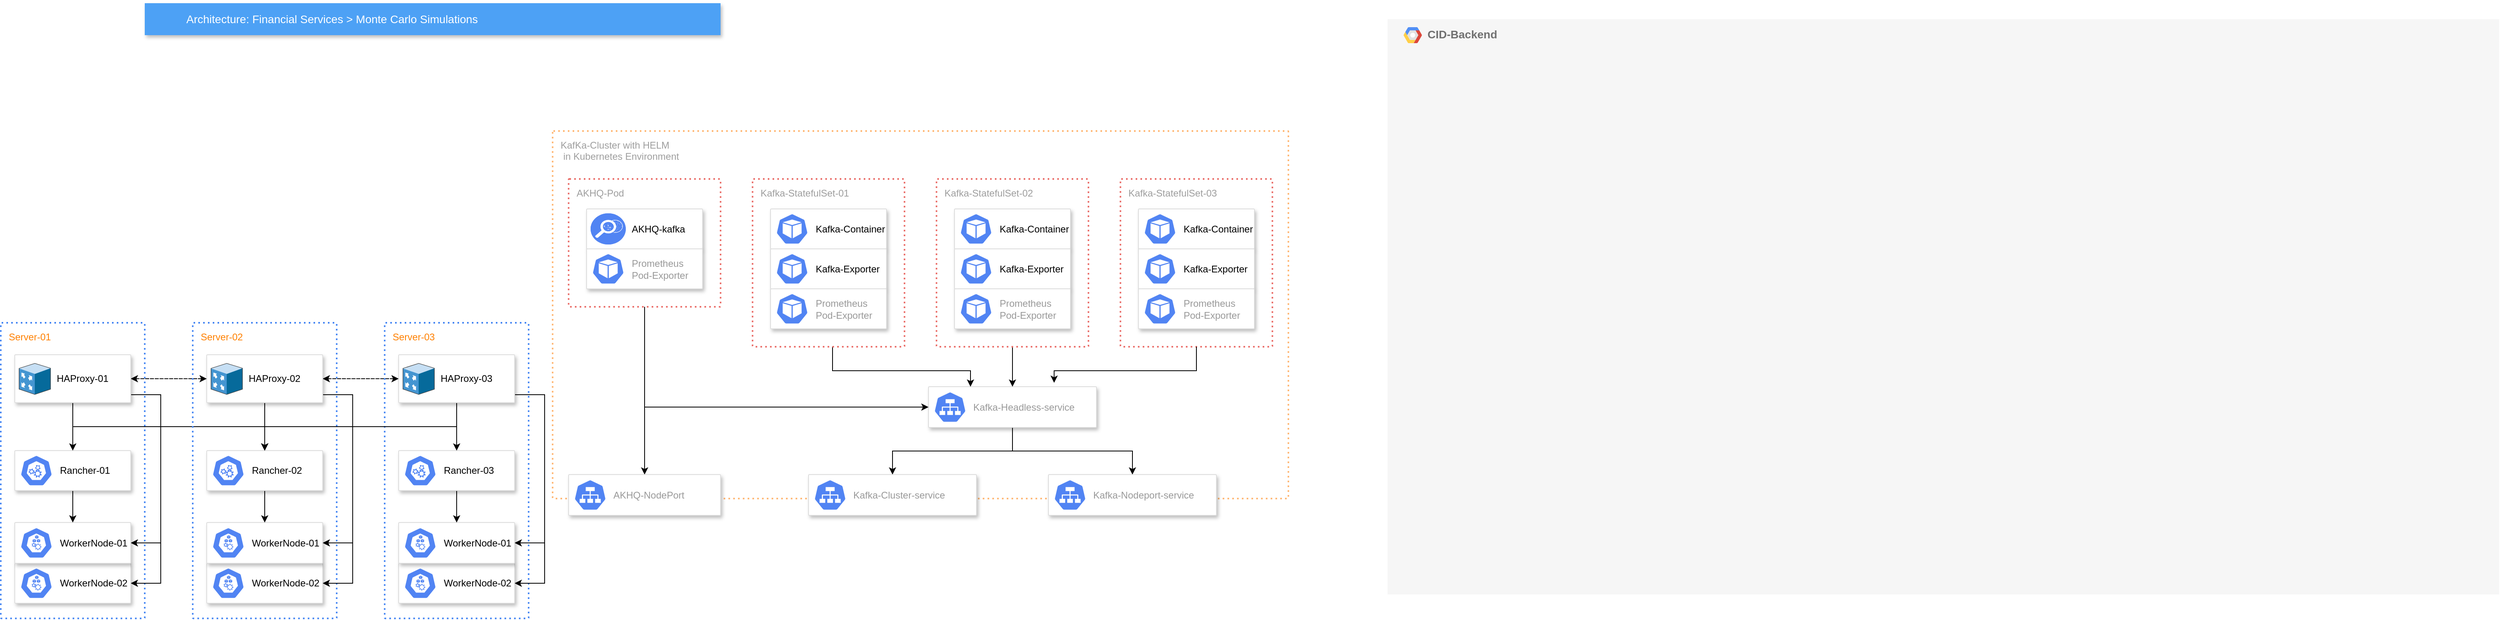 <mxfile version="22.1.3" type="github">
  <diagram id="f106602c-feb2-e66a-4537-3a34d633f6aa" name="Page-1">
    <mxGraphModel dx="733" dy="374" grid="1" gridSize="10" guides="1" tooltips="1" connect="1" arrows="1" fold="1" page="1" pageScale="1" pageWidth="1169" pageHeight="827" background="none" math="0" shadow="0">
      <root>
        <mxCell id="0" />
        <mxCell id="1" parent="0" />
        <mxCell id="g4X0TWn0Db5RDXmJnymj-781" value="" style="edgeStyle=orthogonalEdgeStyle;rounded=0;orthogonalLoop=1;jettySize=auto;html=1;fontFamily=Helvetica;fontSize=12;fontColor=#999999;dashed=1;" parent="1" source="g4X0TWn0Db5RDXmJnymj-763" target="g4X0TWn0Db5RDXmJnymj-754" edge="1">
          <mxGeometry relative="1" as="geometry" />
        </mxCell>
        <mxCell id="g4X0TWn0Db5RDXmJnymj-779" value="" style="edgeStyle=orthogonalEdgeStyle;rounded=0;orthogonalLoop=1;jettySize=auto;html=1;fontFamily=Helvetica;fontSize=12;fontColor=#999999;dashed=1;" parent="1" source="g4X0TWn0Db5RDXmJnymj-772" target="g4X0TWn0Db5RDXmJnymj-763" edge="1">
          <mxGeometry relative="1" as="geometry" />
        </mxCell>
        <mxCell id="2" value="Architecture: Financial Services &amp;gt; Monte Carlo Simulations" style="fillColor=#4DA1F5;strokeColor=none;shadow=1;gradientColor=none;fontSize=14;align=left;spacingLeft=50;fontColor=#ffffff;html=1;" parent="1" vertex="1">
          <mxGeometry x="200" y="40" width="720" height="40" as="geometry" />
        </mxCell>
        <mxCell id="g4X0TWn0Db5RDXmJnymj-710" value="&lt;div&gt;&lt;b&gt;CID-Backend&lt;/b&gt;&lt;/div&gt;&lt;div&gt;&lt;b&gt;&lt;br&gt;&lt;/b&gt;&lt;/div&gt;" style="fillColor=#F6F6F6;strokeColor=none;shadow=0;gradientColor=none;fontSize=14;align=left;spacing=10;fontColor=#717171;9E9E9E;verticalAlign=top;spacingTop=-4;fontStyle=0;spacingLeft=40;html=1;" parent="1" vertex="1">
          <mxGeometry x="1754" y="60" width="1390" height="720" as="geometry" />
        </mxCell>
        <mxCell id="g4X0TWn0Db5RDXmJnymj-711" value="" style="shape=mxgraph.gcp2.google_cloud_platform;fillColor=#F6F6F6;strokeColor=none;shadow=0;gradientColor=none;" parent="g4X0TWn0Db5RDXmJnymj-710" vertex="1">
          <mxGeometry width="23" height="20" relative="1" as="geometry">
            <mxPoint x="20" y="10" as="offset" />
          </mxGeometry>
        </mxCell>
        <mxCell id="g4X0TWn0Db5RDXmJnymj-747" value="&lt;div&gt;&lt;font color=&quot;#ff8000&quot;&gt;Server-01&lt;/font&gt;&lt;/div&gt;" style="rounded=1;absoluteArcSize=1;arcSize=2;html=1;strokeColor=#4284F3;gradientColor=none;shadow=0;dashed=1;fontSize=12;fontColor=#9E9E9E;align=left;verticalAlign=top;spacing=10;spacingTop=-4;fillColor=none;dashPattern=1 2;strokeWidth=2;" parent="1" vertex="1">
          <mxGeometry x="20" y="440" width="180" height="370" as="geometry" />
        </mxCell>
        <mxCell id="g4X0TWn0Db5RDXmJnymj-748" value="" style="strokeColor=#dddddd;fillColor=#ffffff;shadow=1;strokeWidth=1;rounded=1;absoluteArcSize=1;arcSize=2;fontSize=10;fontColor=#9E9E9E;align=center;html=1;" parent="1" vertex="1">
          <mxGeometry x="37.5" y="741" width="145" height="50" as="geometry" />
        </mxCell>
        <mxCell id="g4X0TWn0Db5RDXmJnymj-749" value="&lt;div&gt;&lt;font color=&quot;#000000&quot;&gt;WorkerNode-02&lt;/font&gt;&lt;/div&gt;" style="dashed=0;connectable=0;html=1;fillColor=#5184F3;strokeColor=none;shape=mxgraph.gcp2.hexIcon;shape=mxgraph.kubernetes.icon;prIcon=node;part=1;labelPosition=right;verticalLabelPosition=middle;align=left;verticalAlign=middle;spacingLeft=5;fontColor=#999999;fontSize=12;" parent="g4X0TWn0Db5RDXmJnymj-748" vertex="1">
          <mxGeometry y="0.5" width="44" height="39" relative="1" as="geometry">
            <mxPoint x="5" y="-19.5" as="offset" />
          </mxGeometry>
        </mxCell>
        <mxCell id="g4X0TWn0Db5RDXmJnymj-750" value="" style="strokeColor=#dddddd;fillColor=#ffffff;shadow=1;strokeWidth=1;rounded=1;absoluteArcSize=1;arcSize=2;fontSize=10;fontColor=#9E9E9E;align=center;html=1;" parent="1" vertex="1">
          <mxGeometry x="37.5" y="690" width="145" height="51" as="geometry" />
        </mxCell>
        <mxCell id="g4X0TWn0Db5RDXmJnymj-751" value="&lt;div&gt;&lt;font color=&quot;#000000&quot;&gt;WorkerNode-01&lt;/font&gt;&lt;/div&gt;" style="dashed=0;connectable=0;html=1;fillColor=#5184F3;strokeColor=none;shape=mxgraph.gcp2.hexIcon;shape=mxgraph.kubernetes.icon;prIcon=node;part=1;labelPosition=right;verticalLabelPosition=middle;align=left;verticalAlign=middle;spacingLeft=5;fontColor=#999999;fontSize=12;" parent="g4X0TWn0Db5RDXmJnymj-750" vertex="1">
          <mxGeometry y="0.5" width="44" height="39" relative="1" as="geometry">
            <mxPoint x="5" y="-19.5" as="offset" />
          </mxGeometry>
        </mxCell>
        <mxCell id="g4X0TWn0Db5RDXmJnymj-774" style="edgeStyle=orthogonalEdgeStyle;rounded=0;orthogonalLoop=1;jettySize=auto;html=1;exitX=0.5;exitY=1;exitDx=0;exitDy=0;fontFamily=Helvetica;fontSize=12;fontColor=#999999;" parent="1" source="g4X0TWn0Db5RDXmJnymj-752" target="g4X0TWn0Db5RDXmJnymj-750" edge="1">
          <mxGeometry relative="1" as="geometry" />
        </mxCell>
        <mxCell id="g4X0TWn0Db5RDXmJnymj-752" value="" style="strokeColor=#dddddd;fillColor=#ffffff;shadow=1;strokeWidth=1;rounded=1;absoluteArcSize=1;arcSize=2;fontSize=10;fontColor=#9E9E9E;align=center;html=1;" parent="1" vertex="1">
          <mxGeometry x="37.5" y="600" width="145" height="50" as="geometry" />
        </mxCell>
        <mxCell id="g4X0TWn0Db5RDXmJnymj-753" value="&lt;font color=&quot;#000000&quot;&gt;Rancher-01&lt;/font&gt;" style="dashed=0;connectable=0;html=1;fillColor=#5184F3;strokeColor=none;shape=mxgraph.gcp2.hexIcon;shape=mxgraph.kubernetes.icon;prIcon=master;part=1;labelPosition=right;verticalLabelPosition=middle;align=left;verticalAlign=middle;spacingLeft=5;fontColor=#999999;fontSize=12;" parent="g4X0TWn0Db5RDXmJnymj-752" vertex="1">
          <mxGeometry y="0.5" width="44" height="39" relative="1" as="geometry">
            <mxPoint x="5" y="-19.5" as="offset" />
          </mxGeometry>
        </mxCell>
        <mxCell id="g4X0TWn0Db5RDXmJnymj-777" style="edgeStyle=orthogonalEdgeStyle;rounded=0;orthogonalLoop=1;jettySize=auto;html=1;exitX=1;exitY=0.5;exitDx=0;exitDy=0;entryX=1;entryY=0.5;entryDx=0;entryDy=0;fontFamily=Helvetica;fontSize=12;fontColor=#999999;" parent="1" source="g4X0TWn0Db5RDXmJnymj-754" target="g4X0TWn0Db5RDXmJnymj-754" edge="1">
          <mxGeometry relative="1" as="geometry" />
        </mxCell>
        <mxCell id="g4X0TWn0Db5RDXmJnymj-778" style="edgeStyle=orthogonalEdgeStyle;rounded=0;orthogonalLoop=1;jettySize=auto;html=1;exitX=1;exitY=0.5;exitDx=0;exitDy=0;entryX=0;entryY=0.5;entryDx=0;entryDy=0;fontFamily=Helvetica;fontSize=12;fontColor=#999999;dashed=1;" parent="1" source="g4X0TWn0Db5RDXmJnymj-754" target="g4X0TWn0Db5RDXmJnymj-763" edge="1">
          <mxGeometry relative="1" as="geometry" />
        </mxCell>
        <mxCell id="g4X0TWn0Db5RDXmJnymj-782" value="" style="edgeStyle=orthogonalEdgeStyle;rounded=0;orthogonalLoop=1;jettySize=auto;html=1;fontFamily=Helvetica;fontSize=12;fontColor=#999999;" parent="1" source="g4X0TWn0Db5RDXmJnymj-754" target="g4X0TWn0Db5RDXmJnymj-752" edge="1">
          <mxGeometry relative="1" as="geometry" />
        </mxCell>
        <mxCell id="g4X0TWn0Db5RDXmJnymj-794" style="edgeStyle=orthogonalEdgeStyle;rounded=0;orthogonalLoop=1;jettySize=auto;html=1;exitX=1;exitY=0.5;exitDx=0;exitDy=0;entryX=1;entryY=0.5;entryDx=0;entryDy=0;fontFamily=Helvetica;fontSize=12;fontColor=#999999;" parent="1" source="g4X0TWn0Db5RDXmJnymj-754" target="g4X0TWn0Db5RDXmJnymj-750" edge="1">
          <mxGeometry relative="1" as="geometry">
            <Array as="points">
              <mxPoint x="183" y="530" />
              <mxPoint x="220" y="530" />
              <mxPoint x="220" y="716" />
            </Array>
          </mxGeometry>
        </mxCell>
        <mxCell id="g4X0TWn0Db5RDXmJnymj-795" style="edgeStyle=orthogonalEdgeStyle;rounded=0;orthogonalLoop=1;jettySize=auto;html=1;exitX=1;exitY=0.5;exitDx=0;exitDy=0;entryX=1;entryY=0.5;entryDx=0;entryDy=0;fontFamily=Helvetica;fontSize=12;fontColor=#999999;" parent="1" source="g4X0TWn0Db5RDXmJnymj-754" target="g4X0TWn0Db5RDXmJnymj-748" edge="1">
          <mxGeometry relative="1" as="geometry">
            <Array as="points">
              <mxPoint x="183" y="530" />
              <mxPoint x="220" y="530" />
              <mxPoint x="220" y="766" />
            </Array>
          </mxGeometry>
        </mxCell>
        <mxCell id="g4X0TWn0Db5RDXmJnymj-796" style="edgeStyle=orthogonalEdgeStyle;rounded=0;orthogonalLoop=1;jettySize=auto;html=1;exitX=0.5;exitY=1;exitDx=0;exitDy=0;entryX=0.5;entryY=0;entryDx=0;entryDy=0;fontFamily=Helvetica;fontSize=12;fontColor=#999999;" parent="1" source="g4X0TWn0Db5RDXmJnymj-754" target="g4X0TWn0Db5RDXmJnymj-761" edge="1">
          <mxGeometry relative="1" as="geometry" />
        </mxCell>
        <mxCell id="g4X0TWn0Db5RDXmJnymj-754" value="" style="strokeColor=#dddddd;fillColor=#ffffff;shadow=1;strokeWidth=1;rounded=1;absoluteArcSize=1;arcSize=2;fontSize=10;fontColor=#9E9E9E;align=center;html=1;" parent="1" vertex="1">
          <mxGeometry x="37.5" y="480" width="145" height="60" as="geometry" />
        </mxCell>
        <mxCell id="g4X0TWn0Db5RDXmJnymj-755" value="&lt;font color=&quot;#000000&quot;&gt;HAProxy-01&lt;/font&gt;" style="dashed=0;connectable=0;html=1;fillColor=#5184F3;strokeColor=none;shape=mxgraph.gcp2.hexIcon;shape=mxgraph.veeam.3d.proxy_appliance;part=1;labelPosition=right;verticalLabelPosition=middle;align=left;verticalAlign=middle;spacingLeft=5;fontColor=#999999;fontSize=12;" parent="g4X0TWn0Db5RDXmJnymj-754" vertex="1">
          <mxGeometry y="0.5" width="40" height="39.5" relative="1" as="geometry">
            <mxPoint x="5" y="-19.5" as="offset" />
          </mxGeometry>
        </mxCell>
        <mxCell id="g4X0TWn0Db5RDXmJnymj-756" value="&lt;div&gt;&lt;font color=&quot;#ff8000&quot;&gt;Server-02&lt;/font&gt;&lt;/div&gt;" style="rounded=1;absoluteArcSize=1;arcSize=2;html=1;strokeColor=#4284F3;gradientColor=none;shadow=0;dashed=1;fontSize=12;fontColor=#9E9E9E;align=left;verticalAlign=top;spacing=10;spacingTop=-4;fillColor=none;dashPattern=1 2;strokeWidth=2;" parent="1" vertex="1">
          <mxGeometry x="260" y="440" width="180" height="370" as="geometry" />
        </mxCell>
        <mxCell id="g4X0TWn0Db5RDXmJnymj-757" value="" style="strokeColor=#dddddd;fillColor=#ffffff;shadow=1;strokeWidth=1;rounded=1;absoluteArcSize=1;arcSize=2;fontSize=10;fontColor=#9E9E9E;align=center;html=1;" parent="1" vertex="1">
          <mxGeometry x="277.5" y="741" width="145" height="50" as="geometry" />
        </mxCell>
        <mxCell id="g4X0TWn0Db5RDXmJnymj-758" value="&lt;div&gt;&lt;font color=&quot;#000000&quot;&gt;WorkerNode-02&lt;/font&gt;&lt;/div&gt;" style="dashed=0;connectable=0;html=1;fillColor=#5184F3;strokeColor=none;shape=mxgraph.gcp2.hexIcon;shape=mxgraph.kubernetes.icon;prIcon=node;part=1;labelPosition=right;verticalLabelPosition=middle;align=left;verticalAlign=middle;spacingLeft=5;fontColor=#999999;fontSize=12;" parent="g4X0TWn0Db5RDXmJnymj-757" vertex="1">
          <mxGeometry y="0.5" width="44" height="39" relative="1" as="geometry">
            <mxPoint x="5" y="-19.5" as="offset" />
          </mxGeometry>
        </mxCell>
        <mxCell id="g4X0TWn0Db5RDXmJnymj-759" value="" style="strokeColor=#dddddd;fillColor=#ffffff;shadow=1;strokeWidth=1;rounded=1;absoluteArcSize=1;arcSize=2;fontSize=10;fontColor=#9E9E9E;align=center;html=1;" parent="1" vertex="1">
          <mxGeometry x="277.5" y="690" width="145" height="51" as="geometry" />
        </mxCell>
        <mxCell id="g4X0TWn0Db5RDXmJnymj-760" value="&lt;div&gt;&lt;font color=&quot;#000000&quot;&gt;WorkerNode-01&lt;/font&gt;&lt;/div&gt;" style="dashed=0;connectable=0;html=1;fillColor=#5184F3;strokeColor=none;shape=mxgraph.gcp2.hexIcon;shape=mxgraph.kubernetes.icon;prIcon=node;part=1;labelPosition=right;verticalLabelPosition=middle;align=left;verticalAlign=middle;spacingLeft=5;fontColor=#999999;fontSize=12;" parent="g4X0TWn0Db5RDXmJnymj-759" vertex="1">
          <mxGeometry y="0.5" width="44" height="39" relative="1" as="geometry">
            <mxPoint x="5" y="-19.5" as="offset" />
          </mxGeometry>
        </mxCell>
        <mxCell id="g4X0TWn0Db5RDXmJnymj-775" style="edgeStyle=orthogonalEdgeStyle;rounded=0;orthogonalLoop=1;jettySize=auto;html=1;exitX=0.5;exitY=1;exitDx=0;exitDy=0;fontFamily=Helvetica;fontSize=12;fontColor=#999999;" parent="1" source="g4X0TWn0Db5RDXmJnymj-761" target="g4X0TWn0Db5RDXmJnymj-759" edge="1">
          <mxGeometry relative="1" as="geometry" />
        </mxCell>
        <mxCell id="g4X0TWn0Db5RDXmJnymj-761" value="" style="strokeColor=#dddddd;fillColor=#ffffff;shadow=1;strokeWidth=1;rounded=1;absoluteArcSize=1;arcSize=2;fontSize=10;fontColor=#9E9E9E;align=center;html=1;" parent="1" vertex="1">
          <mxGeometry x="277.5" y="600" width="145" height="50" as="geometry" />
        </mxCell>
        <mxCell id="g4X0TWn0Db5RDXmJnymj-762" value="&lt;div&gt;&lt;font color=&quot;#000000&quot;&gt;Rancher-02&lt;/font&gt;&lt;/div&gt;" style="dashed=0;connectable=0;html=1;fillColor=#5184F3;strokeColor=none;shape=mxgraph.gcp2.hexIcon;shape=mxgraph.kubernetes.icon;prIcon=master;part=1;labelPosition=right;verticalLabelPosition=middle;align=left;verticalAlign=middle;spacingLeft=5;fontColor=#999999;fontSize=12;" parent="g4X0TWn0Db5RDXmJnymj-761" vertex="1">
          <mxGeometry y="0.5" width="44" height="39" relative="1" as="geometry">
            <mxPoint x="5" y="-19.5" as="offset" />
          </mxGeometry>
        </mxCell>
        <mxCell id="g4X0TWn0Db5RDXmJnymj-780" value="" style="edgeStyle=orthogonalEdgeStyle;rounded=0;orthogonalLoop=1;jettySize=auto;html=1;fontFamily=Helvetica;fontSize=12;fontColor=#999999;dashed=1;" parent="1" source="g4X0TWn0Db5RDXmJnymj-763" target="g4X0TWn0Db5RDXmJnymj-772" edge="1">
          <mxGeometry relative="1" as="geometry" />
        </mxCell>
        <mxCell id="g4X0TWn0Db5RDXmJnymj-783" value="" style="edgeStyle=orthogonalEdgeStyle;rounded=0;orthogonalLoop=1;jettySize=auto;html=1;fontFamily=Helvetica;fontSize=12;fontColor=#999999;" parent="1" source="g4X0TWn0Db5RDXmJnymj-763" target="g4X0TWn0Db5RDXmJnymj-761" edge="1">
          <mxGeometry relative="1" as="geometry" />
        </mxCell>
        <mxCell id="g4X0TWn0Db5RDXmJnymj-792" style="edgeStyle=orthogonalEdgeStyle;rounded=0;orthogonalLoop=1;jettySize=auto;html=1;exitX=1;exitY=0.5;exitDx=0;exitDy=0;entryX=1;entryY=0.5;entryDx=0;entryDy=0;fontFamily=Helvetica;fontSize=12;fontColor=#999999;" parent="1" source="g4X0TWn0Db5RDXmJnymj-763" target="g4X0TWn0Db5RDXmJnymj-759" edge="1">
          <mxGeometry relative="1" as="geometry">
            <Array as="points">
              <mxPoint x="423" y="530" />
              <mxPoint x="460" y="530" />
              <mxPoint x="460" y="716" />
            </Array>
          </mxGeometry>
        </mxCell>
        <mxCell id="g4X0TWn0Db5RDXmJnymj-793" style="edgeStyle=orthogonalEdgeStyle;rounded=0;orthogonalLoop=1;jettySize=auto;html=1;exitX=1;exitY=0.5;exitDx=0;exitDy=0;entryX=1;entryY=0.5;entryDx=0;entryDy=0;fontFamily=Helvetica;fontSize=12;fontColor=#999999;" parent="1" source="g4X0TWn0Db5RDXmJnymj-763" target="g4X0TWn0Db5RDXmJnymj-757" edge="1">
          <mxGeometry relative="1" as="geometry">
            <Array as="points">
              <mxPoint x="423" y="530" />
              <mxPoint x="460" y="530" />
              <mxPoint x="460" y="766" />
            </Array>
          </mxGeometry>
        </mxCell>
        <mxCell id="g4X0TWn0Db5RDXmJnymj-763" value="" style="strokeColor=#dddddd;fillColor=#ffffff;shadow=1;strokeWidth=1;rounded=1;absoluteArcSize=1;arcSize=2;fontSize=10;fontColor=#9E9E9E;align=center;html=1;" parent="1" vertex="1">
          <mxGeometry x="277.5" y="480" width="145" height="60" as="geometry" />
        </mxCell>
        <mxCell id="g4X0TWn0Db5RDXmJnymj-764" value="&lt;font color=&quot;#000000&quot;&gt;HAProxy-02&lt;/font&gt;" style="dashed=0;connectable=0;html=1;fillColor=#5184F3;strokeColor=none;shape=mxgraph.gcp2.hexIcon;shape=mxgraph.veeam.3d.proxy_appliance;part=1;labelPosition=right;verticalLabelPosition=middle;align=left;verticalAlign=middle;spacingLeft=5;fontColor=#999999;fontSize=12;" parent="g4X0TWn0Db5RDXmJnymj-763" vertex="1">
          <mxGeometry y="0.5" width="40" height="39.5" relative="1" as="geometry">
            <mxPoint x="5" y="-19.5" as="offset" />
          </mxGeometry>
        </mxCell>
        <mxCell id="g4X0TWn0Db5RDXmJnymj-765" value="&lt;div&gt;&lt;font color=&quot;#ff8000&quot;&gt;Server-03&lt;/font&gt;&lt;/div&gt;" style="rounded=1;absoluteArcSize=1;arcSize=2;html=1;strokeColor=#4284F3;gradientColor=none;shadow=0;dashed=1;fontSize=12;fontColor=#9E9E9E;align=left;verticalAlign=top;spacing=10;spacingTop=-4;fillColor=none;dashPattern=1 2;strokeWidth=2;" parent="1" vertex="1">
          <mxGeometry x="500" y="440" width="180" height="370" as="geometry" />
        </mxCell>
        <mxCell id="g4X0TWn0Db5RDXmJnymj-766" value="" style="strokeColor=#dddddd;fillColor=#ffffff;shadow=1;strokeWidth=1;rounded=1;absoluteArcSize=1;arcSize=2;fontSize=10;fontColor=#9E9E9E;align=center;html=1;" parent="1" vertex="1">
          <mxGeometry x="517.5" y="741" width="145" height="50" as="geometry" />
        </mxCell>
        <mxCell id="g4X0TWn0Db5RDXmJnymj-767" value="&lt;div&gt;&lt;font color=&quot;#000000&quot;&gt;WorkerNode-02&lt;/font&gt;&lt;/div&gt;" style="dashed=0;connectable=0;html=1;fillColor=#5184F3;strokeColor=none;shape=mxgraph.gcp2.hexIcon;shape=mxgraph.kubernetes.icon;prIcon=node;part=1;labelPosition=right;verticalLabelPosition=middle;align=left;verticalAlign=middle;spacingLeft=5;fontColor=#999999;fontSize=12;" parent="g4X0TWn0Db5RDXmJnymj-766" vertex="1">
          <mxGeometry y="0.5" width="44" height="39" relative="1" as="geometry">
            <mxPoint x="5" y="-19.5" as="offset" />
          </mxGeometry>
        </mxCell>
        <mxCell id="g4X0TWn0Db5RDXmJnymj-768" value="" style="strokeColor=#dddddd;fillColor=#ffffff;shadow=1;strokeWidth=1;rounded=1;absoluteArcSize=1;arcSize=2;fontSize=10;fontColor=#9E9E9E;align=center;html=1;" parent="1" vertex="1">
          <mxGeometry x="517.5" y="690" width="145" height="51" as="geometry" />
        </mxCell>
        <mxCell id="g4X0TWn0Db5RDXmJnymj-769" value="&lt;div&gt;&lt;font color=&quot;#000000&quot;&gt;WorkerNode-01&lt;/font&gt;&lt;/div&gt;" style="dashed=0;connectable=0;html=1;fillColor=#5184F3;strokeColor=none;shape=mxgraph.gcp2.hexIcon;shape=mxgraph.kubernetes.icon;prIcon=node;part=1;labelPosition=right;verticalLabelPosition=middle;align=left;verticalAlign=middle;spacingLeft=5;fontColor=#999999;fontSize=12;" parent="g4X0TWn0Db5RDXmJnymj-768" vertex="1">
          <mxGeometry y="0.5" width="44" height="39" relative="1" as="geometry">
            <mxPoint x="5" y="-19.5" as="offset" />
          </mxGeometry>
        </mxCell>
        <mxCell id="g4X0TWn0Db5RDXmJnymj-776" style="edgeStyle=orthogonalEdgeStyle;rounded=0;orthogonalLoop=1;jettySize=auto;html=1;exitX=0.5;exitY=1;exitDx=0;exitDy=0;fontFamily=Helvetica;fontSize=12;fontColor=#999999;" parent="1" source="g4X0TWn0Db5RDXmJnymj-770" target="g4X0TWn0Db5RDXmJnymj-768" edge="1">
          <mxGeometry relative="1" as="geometry" />
        </mxCell>
        <mxCell id="g4X0TWn0Db5RDXmJnymj-770" value="" style="strokeColor=#dddddd;fillColor=#ffffff;shadow=1;strokeWidth=1;rounded=1;absoluteArcSize=1;arcSize=2;fontSize=10;fontColor=#9E9E9E;align=center;html=1;" parent="1" vertex="1">
          <mxGeometry x="517.5" y="600" width="145" height="50" as="geometry" />
        </mxCell>
        <mxCell id="g4X0TWn0Db5RDXmJnymj-771" value="&lt;font color=&quot;#000000&quot;&gt;Rancher-03&lt;/font&gt;" style="dashed=0;connectable=0;html=1;fillColor=#5184F3;strokeColor=none;shape=mxgraph.gcp2.hexIcon;shape=mxgraph.kubernetes.icon;prIcon=master;part=1;labelPosition=right;verticalLabelPosition=middle;align=left;verticalAlign=middle;spacingLeft=5;fontColor=#999999;fontSize=12;" parent="g4X0TWn0Db5RDXmJnymj-770" vertex="1">
          <mxGeometry y="0.5" width="44" height="39" relative="1" as="geometry">
            <mxPoint x="5" y="-19.5" as="offset" />
          </mxGeometry>
        </mxCell>
        <mxCell id="g4X0TWn0Db5RDXmJnymj-784" value="" style="edgeStyle=orthogonalEdgeStyle;rounded=0;orthogonalLoop=1;jettySize=auto;html=1;fontFamily=Helvetica;fontSize=12;fontColor=#999999;" parent="1" source="g4X0TWn0Db5RDXmJnymj-772" target="g4X0TWn0Db5RDXmJnymj-770" edge="1">
          <mxGeometry relative="1" as="geometry" />
        </mxCell>
        <mxCell id="g4X0TWn0Db5RDXmJnymj-787" style="edgeStyle=orthogonalEdgeStyle;rounded=0;orthogonalLoop=1;jettySize=auto;html=1;exitX=0.5;exitY=1;exitDx=0;exitDy=0;entryX=0.5;entryY=0;entryDx=0;entryDy=0;fontFamily=Helvetica;fontSize=12;fontColor=#999999;" parent="1" source="g4X0TWn0Db5RDXmJnymj-772" target="g4X0TWn0Db5RDXmJnymj-761" edge="1">
          <mxGeometry relative="1" as="geometry" />
        </mxCell>
        <mxCell id="g4X0TWn0Db5RDXmJnymj-790" style="edgeStyle=orthogonalEdgeStyle;rounded=0;orthogonalLoop=1;jettySize=auto;html=1;exitX=1;exitY=0.5;exitDx=0;exitDy=0;entryX=1;entryY=0.5;entryDx=0;entryDy=0;fontFamily=Helvetica;fontSize=12;fontColor=#999999;" parent="1" source="g4X0TWn0Db5RDXmJnymj-772" target="g4X0TWn0Db5RDXmJnymj-768" edge="1">
          <mxGeometry relative="1" as="geometry">
            <Array as="points">
              <mxPoint x="663" y="530" />
              <mxPoint x="700" y="530" />
              <mxPoint x="700" y="716" />
            </Array>
          </mxGeometry>
        </mxCell>
        <mxCell id="g4X0TWn0Db5RDXmJnymj-791" style="edgeStyle=orthogonalEdgeStyle;rounded=0;orthogonalLoop=1;jettySize=auto;html=1;exitX=1;exitY=0.5;exitDx=0;exitDy=0;entryX=1;entryY=0.5;entryDx=0;entryDy=0;fontFamily=Helvetica;fontSize=12;fontColor=#999999;" parent="1" source="g4X0TWn0Db5RDXmJnymj-772" target="g4X0TWn0Db5RDXmJnymj-766" edge="1">
          <mxGeometry relative="1" as="geometry">
            <Array as="points">
              <mxPoint x="663" y="530" />
              <mxPoint x="700" y="530" />
              <mxPoint x="700" y="766" />
            </Array>
          </mxGeometry>
        </mxCell>
        <mxCell id="g4X0TWn0Db5RDXmJnymj-772" value="" style="strokeColor=#dddddd;fillColor=#ffffff;shadow=1;strokeWidth=1;rounded=1;absoluteArcSize=1;arcSize=2;fontSize=10;fontColor=#9E9E9E;align=center;html=1;" parent="1" vertex="1">
          <mxGeometry x="517.5" y="480" width="145" height="60" as="geometry" />
        </mxCell>
        <mxCell id="g4X0TWn0Db5RDXmJnymj-773" value="&lt;font color=&quot;#000000&quot;&gt;HAProxy-03&lt;/font&gt;" style="dashed=0;connectable=0;html=1;fillColor=#5184F3;strokeColor=none;shape=mxgraph.gcp2.hexIcon;shape=mxgraph.veeam.3d.proxy_appliance;part=1;labelPosition=right;verticalLabelPosition=middle;align=left;verticalAlign=middle;spacingLeft=5;fontColor=#999999;fontSize=12;" parent="g4X0TWn0Db5RDXmJnymj-772" vertex="1">
          <mxGeometry y="0.5" width="40" height="39.5" relative="1" as="geometry">
            <mxPoint x="5" y="-19.5" as="offset" />
          </mxGeometry>
        </mxCell>
        <mxCell id="hO-LSlD0LSvVnReztD1K-28" value="&lt;div&gt;KafKa-Cluster with HELM&lt;br&gt;&lt;/div&gt;&amp;nbsp;in Kubernetes Environment" style="rounded=1;absoluteArcSize=1;arcSize=2;html=1;strokeColor=#FFB570;gradientColor=none;shadow=0;dashed=1;fontSize=12;fontColor=#9E9E9E;align=left;verticalAlign=top;spacing=10;spacingTop=-4;fillColor=none;dashPattern=1 2;strokeWidth=2;" vertex="1" parent="1">
          <mxGeometry x="710" y="200" width="920" height="460" as="geometry" />
        </mxCell>
        <mxCell id="hO-LSlD0LSvVnReztD1K-77" value="" style="edgeStyle=orthogonalEdgeStyle;rounded=0;orthogonalLoop=1;jettySize=auto;html=1;" edge="1" parent="1" source="hO-LSlD0LSvVnReztD1K-31" target="hO-LSlD0LSvVnReztD1K-75">
          <mxGeometry relative="1" as="geometry" />
        </mxCell>
        <mxCell id="hO-LSlD0LSvVnReztD1K-80" style="edgeStyle=orthogonalEdgeStyle;rounded=0;orthogonalLoop=1;jettySize=auto;html=1;" edge="1" parent="1" source="hO-LSlD0LSvVnReztD1K-31" target="hO-LSlD0LSvVnReztD1K-78">
          <mxGeometry relative="1" as="geometry" />
        </mxCell>
        <mxCell id="hO-LSlD0LSvVnReztD1K-31" value="" style="strokeColor=#dddddd;fillColor=#ffffff;shadow=1;strokeWidth=1;rounded=1;absoluteArcSize=1;arcSize=2;fontSize=10;fontColor=#9E9E9E;align=center;html=1;" vertex="1" parent="1">
          <mxGeometry x="1180" y="520" width="210" height="51" as="geometry" />
        </mxCell>
        <mxCell id="hO-LSlD0LSvVnReztD1K-32" value="Kafka-Headless-service" style="dashed=0;connectable=0;html=1;fillColor=#5184F3;strokeColor=none;shape=mxgraph.gcp2.hexIcon;shape=mxgraph.kubernetes.icon;prIcon=svc;part=1;labelPosition=right;verticalLabelPosition=middle;align=left;verticalAlign=middle;spacingLeft=5;fontColor=#999999;fontSize=12;" vertex="1" parent="hO-LSlD0LSvVnReztD1K-31">
          <mxGeometry y="0.5" width="44" height="39" relative="1" as="geometry">
            <mxPoint x="5" y="-19.5" as="offset" />
          </mxGeometry>
        </mxCell>
        <mxCell id="hO-LSlD0LSvVnReztD1K-72" style="edgeStyle=orthogonalEdgeStyle;rounded=0;orthogonalLoop=1;jettySize=auto;html=1;entryX=0.25;entryY=0;entryDx=0;entryDy=0;" edge="1" parent="1" source="hO-LSlD0LSvVnReztD1K-55" target="hO-LSlD0LSvVnReztD1K-31">
          <mxGeometry relative="1" as="geometry">
            <Array as="points">
              <mxPoint x="1060" y="500" />
              <mxPoint x="1232" y="500" />
            </Array>
          </mxGeometry>
        </mxCell>
        <mxCell id="hO-LSlD0LSvVnReztD1K-55" value="&lt;div&gt;Kafka-StatefulSet-01&lt;/div&gt;" style="rounded=1;absoluteArcSize=1;arcSize=2;html=1;strokeColor=#EA6B66;gradientColor=none;shadow=0;dashed=1;fontSize=12;fontColor=#9E9E9E;align=left;verticalAlign=top;spacing=10;spacingTop=-4;fillColor=none;dashPattern=1 2;strokeWidth=2;" vertex="1" parent="1">
          <mxGeometry x="960" y="260" width="190" height="210" as="geometry" />
        </mxCell>
        <mxCell id="hO-LSlD0LSvVnReztD1K-56" value="" style="strokeColor=#dddddd;fillColor=#ffffff;shadow=1;strokeWidth=1;rounded=1;absoluteArcSize=1;arcSize=2;fontSize=10;fontColor=#9E9E9E;align=center;html=1;" vertex="1" parent="1">
          <mxGeometry x="982.5" y="297.5" width="145" height="50" as="geometry" />
        </mxCell>
        <mxCell id="hO-LSlD0LSvVnReztD1K-57" value="&lt;div&gt;&lt;font color=&quot;#000000&quot;&gt;Kafka-Container&lt;/font&gt;&lt;/div&gt;" style="dashed=0;connectable=0;html=1;fillColor=#5184F3;strokeColor=none;shape=mxgraph.gcp2.hexIcon;shape=mxgraph.kubernetes.icon;prIcon=pod;part=1;labelPosition=right;verticalLabelPosition=middle;align=left;verticalAlign=middle;spacingLeft=5;fontColor=#999999;fontSize=12;" vertex="1" parent="hO-LSlD0LSvVnReztD1K-56">
          <mxGeometry y="0.5" width="44" height="39" relative="1" as="geometry">
            <mxPoint x="5" y="-19.5" as="offset" />
          </mxGeometry>
        </mxCell>
        <mxCell id="hO-LSlD0LSvVnReztD1K-58" value="" style="strokeColor=#dddddd;fillColor=#ffffff;shadow=1;strokeWidth=1;rounded=1;absoluteArcSize=1;arcSize=2;fontSize=10;fontColor=#9E9E9E;align=center;html=1;" vertex="1" parent="1">
          <mxGeometry x="982.5" y="347.5" width="145" height="50" as="geometry" />
        </mxCell>
        <mxCell id="hO-LSlD0LSvVnReztD1K-59" value="&lt;div&gt;&lt;font color=&quot;#000000&quot;&gt;Kafka-Exporter&lt;/font&gt;&lt;/div&gt;" style="dashed=0;connectable=0;html=1;fillColor=#5184F3;strokeColor=none;shape=mxgraph.gcp2.hexIcon;shape=mxgraph.kubernetes.icon;prIcon=pod;part=1;labelPosition=right;verticalLabelPosition=middle;align=left;verticalAlign=middle;spacingLeft=5;fontColor=#999999;fontSize=12;" vertex="1" parent="hO-LSlD0LSvVnReztD1K-58">
          <mxGeometry y="0.5" width="44" height="39" relative="1" as="geometry">
            <mxPoint x="5" y="-19.5" as="offset" />
          </mxGeometry>
        </mxCell>
        <mxCell id="hO-LSlD0LSvVnReztD1K-73" value="" style="edgeStyle=orthogonalEdgeStyle;rounded=0;orthogonalLoop=1;jettySize=auto;html=1;" edge="1" parent="1" source="hO-LSlD0LSvVnReztD1K-61" target="hO-LSlD0LSvVnReztD1K-31">
          <mxGeometry relative="1" as="geometry" />
        </mxCell>
        <mxCell id="hO-LSlD0LSvVnReztD1K-61" value="&lt;div&gt;Kafka-StatefulSet-02&lt;/div&gt;" style="rounded=1;absoluteArcSize=1;arcSize=2;html=1;strokeColor=#EA6B66;gradientColor=none;shadow=0;dashed=1;fontSize=12;fontColor=#9E9E9E;align=left;verticalAlign=top;spacing=10;spacingTop=-4;fillColor=none;dashPattern=1 2;strokeWidth=2;" vertex="1" parent="1">
          <mxGeometry x="1190" y="260" width="190" height="210" as="geometry" />
        </mxCell>
        <mxCell id="hO-LSlD0LSvVnReztD1K-62" value="" style="strokeColor=#dddddd;fillColor=#ffffff;shadow=1;strokeWidth=1;rounded=1;absoluteArcSize=1;arcSize=2;fontSize=10;fontColor=#9E9E9E;align=center;html=1;" vertex="1" parent="1">
          <mxGeometry x="1212.5" y="297.5" width="145" height="50" as="geometry" />
        </mxCell>
        <mxCell id="hO-LSlD0LSvVnReztD1K-63" value="&lt;div&gt;&lt;font color=&quot;#000000&quot;&gt;Kafka-Container&lt;/font&gt;&lt;/div&gt;" style="dashed=0;connectable=0;html=1;fillColor=#5184F3;strokeColor=none;shape=mxgraph.gcp2.hexIcon;shape=mxgraph.kubernetes.icon;prIcon=pod;part=1;labelPosition=right;verticalLabelPosition=middle;align=left;verticalAlign=middle;spacingLeft=5;fontColor=#999999;fontSize=12;" vertex="1" parent="hO-LSlD0LSvVnReztD1K-62">
          <mxGeometry y="0.5" width="44" height="39" relative="1" as="geometry">
            <mxPoint x="5" y="-19.5" as="offset" />
          </mxGeometry>
        </mxCell>
        <mxCell id="hO-LSlD0LSvVnReztD1K-64" value="" style="strokeColor=#dddddd;fillColor=#ffffff;shadow=1;strokeWidth=1;rounded=1;absoluteArcSize=1;arcSize=2;fontSize=10;fontColor=#9E9E9E;align=center;html=1;" vertex="1" parent="1">
          <mxGeometry x="1212.5" y="347.5" width="145" height="50" as="geometry" />
        </mxCell>
        <mxCell id="hO-LSlD0LSvVnReztD1K-65" value="&lt;div&gt;&lt;font color=&quot;#000000&quot;&gt;Kafka-Exporter&lt;/font&gt;&lt;/div&gt;" style="dashed=0;connectable=0;html=1;fillColor=#5184F3;strokeColor=none;shape=mxgraph.gcp2.hexIcon;shape=mxgraph.kubernetes.icon;prIcon=pod;part=1;labelPosition=right;verticalLabelPosition=middle;align=left;verticalAlign=middle;spacingLeft=5;fontColor=#999999;fontSize=12;" vertex="1" parent="hO-LSlD0LSvVnReztD1K-64">
          <mxGeometry y="0.5" width="44" height="39" relative="1" as="geometry">
            <mxPoint x="5" y="-19.5" as="offset" />
          </mxGeometry>
        </mxCell>
        <mxCell id="hO-LSlD0LSvVnReztD1K-66" value="&lt;div&gt;Kafka-StatefulSet-03&lt;/div&gt;" style="rounded=1;absoluteArcSize=1;arcSize=2;html=1;strokeColor=#EA6B66;gradientColor=none;shadow=0;dashed=1;fontSize=12;fontColor=#9E9E9E;align=left;verticalAlign=top;spacing=10;spacingTop=-4;fillColor=none;dashPattern=1 2;strokeWidth=2;" vertex="1" parent="1">
          <mxGeometry x="1420" y="260" width="190" height="210" as="geometry" />
        </mxCell>
        <mxCell id="hO-LSlD0LSvVnReztD1K-67" value="" style="strokeColor=#dddddd;fillColor=#ffffff;shadow=1;strokeWidth=1;rounded=1;absoluteArcSize=1;arcSize=2;fontSize=10;fontColor=#9E9E9E;align=center;html=1;" vertex="1" parent="1">
          <mxGeometry x="1442.5" y="297.5" width="145" height="50" as="geometry" />
        </mxCell>
        <mxCell id="hO-LSlD0LSvVnReztD1K-68" value="&lt;div&gt;&lt;font color=&quot;#000000&quot;&gt;Kafka-Container&lt;/font&gt;&lt;/div&gt;" style="dashed=0;connectable=0;html=1;fillColor=#5184F3;strokeColor=none;shape=mxgraph.gcp2.hexIcon;shape=mxgraph.kubernetes.icon;prIcon=pod;part=1;labelPosition=right;verticalLabelPosition=middle;align=left;verticalAlign=middle;spacingLeft=5;fontColor=#999999;fontSize=12;" vertex="1" parent="hO-LSlD0LSvVnReztD1K-67">
          <mxGeometry y="0.5" width="44" height="39" relative="1" as="geometry">
            <mxPoint x="5" y="-19.5" as="offset" />
          </mxGeometry>
        </mxCell>
        <mxCell id="hO-LSlD0LSvVnReztD1K-69" value="" style="strokeColor=#dddddd;fillColor=#ffffff;shadow=1;strokeWidth=1;rounded=1;absoluteArcSize=1;arcSize=2;fontSize=10;fontColor=#9E9E9E;align=center;html=1;" vertex="1" parent="1">
          <mxGeometry x="1442.5" y="347.5" width="145" height="50" as="geometry" />
        </mxCell>
        <mxCell id="hO-LSlD0LSvVnReztD1K-70" value="&lt;div&gt;&lt;font color=&quot;#000000&quot;&gt;Kafka-Exporter&lt;/font&gt;&lt;/div&gt;" style="dashed=0;connectable=0;html=1;fillColor=#5184F3;strokeColor=none;shape=mxgraph.gcp2.hexIcon;shape=mxgraph.kubernetes.icon;prIcon=pod;part=1;labelPosition=right;verticalLabelPosition=middle;align=left;verticalAlign=middle;spacingLeft=5;fontColor=#999999;fontSize=12;" vertex="1" parent="hO-LSlD0LSvVnReztD1K-69">
          <mxGeometry y="0.5" width="44" height="39" relative="1" as="geometry">
            <mxPoint x="5" y="-19.5" as="offset" />
          </mxGeometry>
        </mxCell>
        <mxCell id="hO-LSlD0LSvVnReztD1K-74" style="edgeStyle=orthogonalEdgeStyle;rounded=0;orthogonalLoop=1;jettySize=auto;html=1;entryX=0.748;entryY=-0.095;entryDx=0;entryDy=0;entryPerimeter=0;" edge="1" parent="1" source="hO-LSlD0LSvVnReztD1K-66" target="hO-LSlD0LSvVnReztD1K-31">
          <mxGeometry relative="1" as="geometry">
            <Array as="points">
              <mxPoint x="1515" y="500" />
              <mxPoint x="1337" y="500" />
            </Array>
          </mxGeometry>
        </mxCell>
        <mxCell id="hO-LSlD0LSvVnReztD1K-75" value="" style="strokeColor=#dddddd;fillColor=#ffffff;shadow=1;strokeWidth=1;rounded=1;absoluteArcSize=1;arcSize=2;fontSize=10;fontColor=#9E9E9E;align=center;html=1;" vertex="1" parent="1">
          <mxGeometry x="1030" y="630" width="210" height="51" as="geometry" />
        </mxCell>
        <mxCell id="hO-LSlD0LSvVnReztD1K-76" value="Kafka-Cluster-service" style="dashed=0;connectable=0;html=1;fillColor=#5184F3;strokeColor=none;shape=mxgraph.gcp2.hexIcon;shape=mxgraph.kubernetes.icon;prIcon=svc;part=1;labelPosition=right;verticalLabelPosition=middle;align=left;verticalAlign=middle;spacingLeft=5;fontColor=#999999;fontSize=12;" vertex="1" parent="hO-LSlD0LSvVnReztD1K-75">
          <mxGeometry y="0.5" width="44" height="39" relative="1" as="geometry">
            <mxPoint x="5" y="-19.5" as="offset" />
          </mxGeometry>
        </mxCell>
        <mxCell id="hO-LSlD0LSvVnReztD1K-78" value="" style="strokeColor=#dddddd;fillColor=#ffffff;shadow=1;strokeWidth=1;rounded=1;absoluteArcSize=1;arcSize=2;fontSize=10;fontColor=#9E9E9E;align=center;html=1;" vertex="1" parent="1">
          <mxGeometry x="1330" y="630" width="210" height="51" as="geometry" />
        </mxCell>
        <mxCell id="hO-LSlD0LSvVnReztD1K-79" value="Kafka-Nodeport-service" style="dashed=0;connectable=0;html=1;fillColor=#5184F3;strokeColor=none;shape=mxgraph.gcp2.hexIcon;shape=mxgraph.kubernetes.icon;prIcon=svc;part=1;labelPosition=right;verticalLabelPosition=middle;align=left;verticalAlign=middle;spacingLeft=5;fontColor=#999999;fontSize=12;" vertex="1" parent="hO-LSlD0LSvVnReztD1K-78">
          <mxGeometry y="0.5" width="44" height="39" relative="1" as="geometry">
            <mxPoint x="5" y="-19.5" as="offset" />
          </mxGeometry>
        </mxCell>
        <mxCell id="hO-LSlD0LSvVnReztD1K-81" value="" style="strokeColor=#dddddd;fillColor=#ffffff;shadow=1;strokeWidth=1;rounded=1;absoluteArcSize=1;arcSize=2;fontSize=10;fontColor=#9E9E9E;align=center;html=1;" vertex="1" parent="1">
          <mxGeometry x="982.5" y="397.5" width="145" height="50" as="geometry" />
        </mxCell>
        <mxCell id="hO-LSlD0LSvVnReztD1K-82" value="&lt;div&gt;Prometheus&lt;/div&gt;&lt;div&gt;Pod-Exporter&lt;br&gt;&lt;/div&gt;" style="dashed=0;connectable=0;html=1;fillColor=#5184F3;strokeColor=none;shape=mxgraph.gcp2.hexIcon;shape=mxgraph.kubernetes.icon;prIcon=pod;part=1;labelPosition=right;verticalLabelPosition=middle;align=left;verticalAlign=middle;spacingLeft=5;fontColor=#999999;fontSize=12;" vertex="1" parent="hO-LSlD0LSvVnReztD1K-81">
          <mxGeometry y="0.5" width="44" height="39" relative="1" as="geometry">
            <mxPoint x="5" y="-19.5" as="offset" />
          </mxGeometry>
        </mxCell>
        <mxCell id="hO-LSlD0LSvVnReztD1K-83" value="" style="strokeColor=#dddddd;fillColor=#ffffff;shadow=1;strokeWidth=1;rounded=1;absoluteArcSize=1;arcSize=2;fontSize=10;fontColor=#9E9E9E;align=center;html=1;" vertex="1" parent="1">
          <mxGeometry x="1212.5" y="397.5" width="145" height="50" as="geometry" />
        </mxCell>
        <mxCell id="hO-LSlD0LSvVnReztD1K-84" value="&lt;div&gt;Prometheus&lt;/div&gt;&lt;div&gt;Pod-Exporter&lt;br&gt;&lt;/div&gt;" style="dashed=0;connectable=0;html=1;fillColor=#5184F3;strokeColor=none;shape=mxgraph.gcp2.hexIcon;shape=mxgraph.kubernetes.icon;prIcon=pod;part=1;labelPosition=right;verticalLabelPosition=middle;align=left;verticalAlign=middle;spacingLeft=5;fontColor=#999999;fontSize=12;" vertex="1" parent="hO-LSlD0LSvVnReztD1K-83">
          <mxGeometry y="0.5" width="44" height="39" relative="1" as="geometry">
            <mxPoint x="5" y="-19.5" as="offset" />
          </mxGeometry>
        </mxCell>
        <mxCell id="hO-LSlD0LSvVnReztD1K-85" value="" style="strokeColor=#dddddd;fillColor=#ffffff;shadow=1;strokeWidth=1;rounded=1;absoluteArcSize=1;arcSize=2;fontSize=10;fontColor=#9E9E9E;align=center;html=1;" vertex="1" parent="1">
          <mxGeometry x="1442.5" y="397.5" width="145" height="50" as="geometry" />
        </mxCell>
        <mxCell id="hO-LSlD0LSvVnReztD1K-86" value="&lt;div&gt;Prometheus&lt;/div&gt;&lt;div&gt;Pod-Exporter&lt;br&gt;&lt;/div&gt;" style="dashed=0;connectable=0;html=1;fillColor=#5184F3;strokeColor=none;shape=mxgraph.gcp2.hexIcon;shape=mxgraph.kubernetes.icon;prIcon=pod;part=1;labelPosition=right;verticalLabelPosition=middle;align=left;verticalAlign=middle;spacingLeft=5;fontColor=#999999;fontSize=12;" vertex="1" parent="hO-LSlD0LSvVnReztD1K-85">
          <mxGeometry y="0.5" width="44" height="39" relative="1" as="geometry">
            <mxPoint x="5" y="-19.5" as="offset" />
          </mxGeometry>
        </mxCell>
        <mxCell id="hO-LSlD0LSvVnReztD1K-98" style="edgeStyle=orthogonalEdgeStyle;rounded=0;orthogonalLoop=1;jettySize=auto;html=1;" edge="1" parent="1" source="hO-LSlD0LSvVnReztD1K-88" target="hO-LSlD0LSvVnReztD1K-96">
          <mxGeometry relative="1" as="geometry" />
        </mxCell>
        <mxCell id="hO-LSlD0LSvVnReztD1K-99" style="edgeStyle=orthogonalEdgeStyle;rounded=0;orthogonalLoop=1;jettySize=auto;html=1;exitX=0.5;exitY=1;exitDx=0;exitDy=0;entryX=0;entryY=0.5;entryDx=0;entryDy=0;" edge="1" parent="1" source="hO-LSlD0LSvVnReztD1K-88" target="hO-LSlD0LSvVnReztD1K-31">
          <mxGeometry relative="1" as="geometry" />
        </mxCell>
        <mxCell id="hO-LSlD0LSvVnReztD1K-88" value="&lt;div&gt;AKHQ-Pod&lt;br&gt;&lt;/div&gt;" style="rounded=1;absoluteArcSize=1;arcSize=2;html=1;strokeColor=#EA6B66;gradientColor=none;shadow=0;dashed=1;fontSize=12;fontColor=#9E9E9E;align=left;verticalAlign=top;spacing=10;spacingTop=-4;fillColor=none;dashPattern=1 2;strokeWidth=2;" vertex="1" parent="1">
          <mxGeometry x="730" y="260" width="190" height="160" as="geometry" />
        </mxCell>
        <mxCell id="hO-LSlD0LSvVnReztD1K-89" value="" style="strokeColor=#dddddd;fillColor=#ffffff;shadow=1;strokeWidth=1;rounded=1;absoluteArcSize=1;arcSize=2;fontSize=10;fontColor=#9E9E9E;align=center;html=1;" vertex="1" parent="1">
          <mxGeometry x="752.5" y="297.5" width="145" height="50" as="geometry" />
        </mxCell>
        <mxCell id="hO-LSlD0LSvVnReztD1K-90" value="&lt;font color=&quot;#000000&quot;&gt;AKHQ-kafka&lt;/font&gt;" style="dashed=0;connectable=0;html=1;fillColor=#5184F3;strokeColor=none;shape=mxgraph.gcp2.hexIcon;shape=mxgraph.cisco_safe.compositeIcon;bgIcon=ellipse;resIcon=mxgraph.cisco_safe.capability.monitoring;part=1;labelPosition=right;verticalLabelPosition=middle;align=left;verticalAlign=middle;spacingLeft=5;fontColor=#999999;fontSize=12;" vertex="1" parent="hO-LSlD0LSvVnReztD1K-89">
          <mxGeometry y="0.5" width="44" height="39" relative="1" as="geometry">
            <mxPoint x="5" y="-19.5" as="offset" />
          </mxGeometry>
        </mxCell>
        <mxCell id="hO-LSlD0LSvVnReztD1K-93" value="" style="strokeColor=#dddddd;fillColor=#ffffff;shadow=1;strokeWidth=1;rounded=1;absoluteArcSize=1;arcSize=2;fontSize=10;fontColor=#9E9E9E;align=center;html=1;" vertex="1" parent="1">
          <mxGeometry x="752.5" y="347.5" width="145" height="50" as="geometry" />
        </mxCell>
        <mxCell id="hO-LSlD0LSvVnReztD1K-94" value="&lt;div&gt;Prometheus&lt;/div&gt;&lt;div&gt;Pod-Exporter&lt;br&gt;&lt;/div&gt;" style="dashed=0;connectable=0;html=1;fillColor=#5184F3;strokeColor=none;shape=mxgraph.gcp2.hexIcon;shape=mxgraph.kubernetes.icon;prIcon=pod;part=1;labelPosition=right;verticalLabelPosition=middle;align=left;verticalAlign=middle;spacingLeft=5;fontColor=#999999;fontSize=12;" vertex="1" parent="hO-LSlD0LSvVnReztD1K-93">
          <mxGeometry y="0.5" width="44" height="39" relative="1" as="geometry">
            <mxPoint x="5" y="-19.5" as="offset" />
          </mxGeometry>
        </mxCell>
        <mxCell id="hO-LSlD0LSvVnReztD1K-96" value="" style="strokeColor=#dddddd;fillColor=#ffffff;shadow=1;strokeWidth=1;rounded=1;absoluteArcSize=1;arcSize=2;fontSize=10;fontColor=#9E9E9E;align=center;html=1;" vertex="1" parent="1">
          <mxGeometry x="730" y="630" width="190" height="51" as="geometry" />
        </mxCell>
        <mxCell id="hO-LSlD0LSvVnReztD1K-97" value="AKHQ-NodePort" style="dashed=0;connectable=0;html=1;fillColor=#5184F3;strokeColor=none;shape=mxgraph.gcp2.hexIcon;shape=mxgraph.kubernetes.icon;prIcon=svc;part=1;labelPosition=right;verticalLabelPosition=middle;align=left;verticalAlign=middle;spacingLeft=5;fontColor=#999999;fontSize=12;" vertex="1" parent="hO-LSlD0LSvVnReztD1K-96">
          <mxGeometry y="0.5" width="44" height="39" relative="1" as="geometry">
            <mxPoint x="5" y="-19.5" as="offset" />
          </mxGeometry>
        </mxCell>
      </root>
    </mxGraphModel>
  </diagram>
</mxfile>
